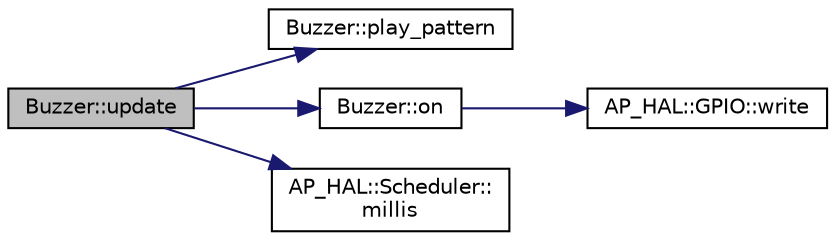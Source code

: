 digraph "Buzzer::update"
{
 // INTERACTIVE_SVG=YES
  edge [fontname="Helvetica",fontsize="10",labelfontname="Helvetica",labelfontsize="10"];
  node [fontname="Helvetica",fontsize="10",shape=record];
  rankdir="LR";
  Node1 [label="Buzzer::update",height=0.2,width=0.4,color="black", fillcolor="grey75", style="filled", fontcolor="black"];
  Node1 -> Node2 [color="midnightblue",fontsize="10",style="solid",fontname="Helvetica"];
  Node2 [label="Buzzer::play_pattern",height=0.2,width=0.4,color="black", fillcolor="white", style="filled",URL="$classBuzzer.html#a5e47c30f008abc15520ea1aa14822680",tooltip="play_pattern - plays the defined buzzer pattern "];
  Node1 -> Node3 [color="midnightblue",fontsize="10",style="solid",fontname="Helvetica"];
  Node3 [label="Buzzer::on",height=0.2,width=0.4,color="black", fillcolor="white", style="filled",URL="$classBuzzer.html#a7febd0198541a90c55bae1fd5db8aa0a",tooltip="on - turns the buzzer on or off "];
  Node3 -> Node4 [color="midnightblue",fontsize="10",style="solid",fontname="Helvetica"];
  Node4 [label="AP_HAL::GPIO::write",height=0.2,width=0.4,color="black", fillcolor="white", style="filled",URL="$classAP__HAL_1_1GPIO.html#a2b0664bdab1876e3b0bbcd9064eec88e"];
  Node1 -> Node5 [color="midnightblue",fontsize="10",style="solid",fontname="Helvetica"];
  Node5 [label="AP_HAL::Scheduler::\lmillis",height=0.2,width=0.4,color="black", fillcolor="white", style="filled",URL="$classAP__HAL_1_1Scheduler.html#a26b68339fc68a562d8d3a1238d0ec8c1"];
}

